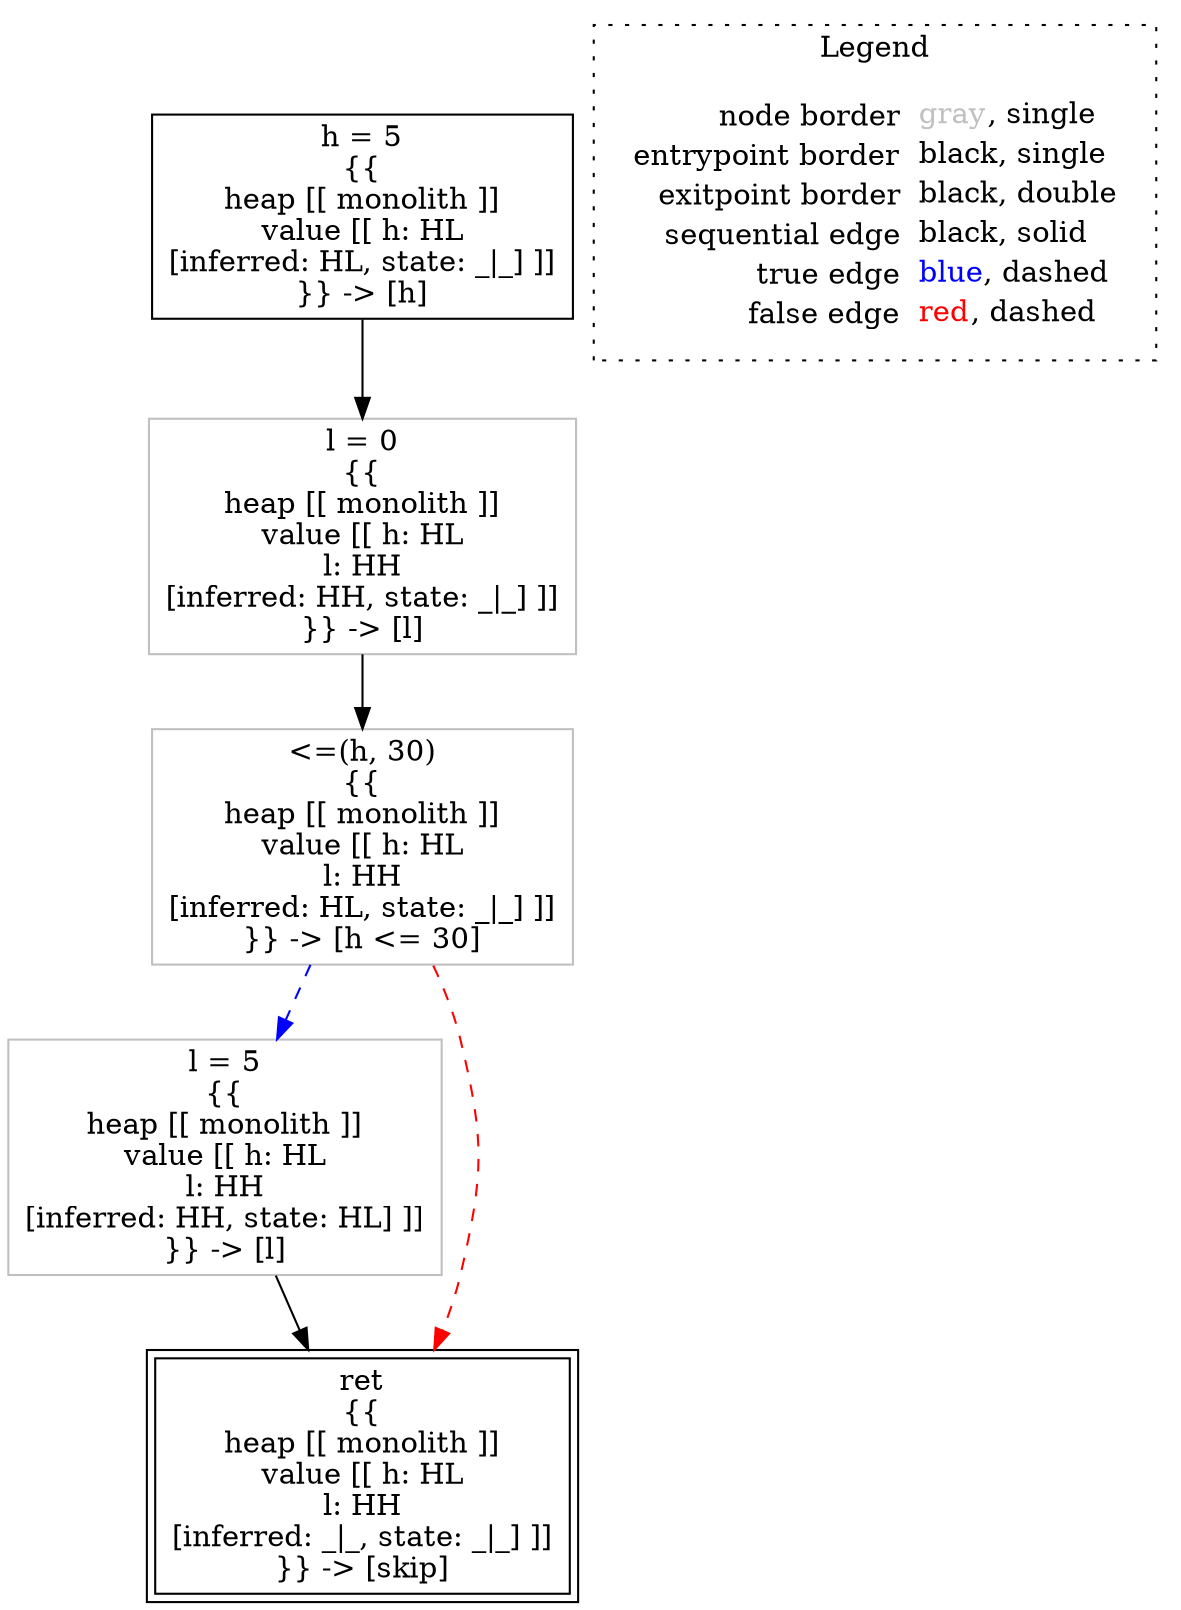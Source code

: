 digraph {
	"node0" [shape="rect",color="black",label=<h = 5<BR/>{{<BR/>heap [[ monolith ]]<BR/>value [[ h: HL<BR/>[inferred: HL, state: _|_] ]]<BR/>}} -&gt; [h]>];
	"node1" [shape="rect",color="gray",label=<l = 5<BR/>{{<BR/>heap [[ monolith ]]<BR/>value [[ h: HL<BR/>l: HH<BR/>[inferred: HH, state: HL] ]]<BR/>}} -&gt; [l]>];
	"node2" [shape="rect",color="black",peripheries="2",label=<ret<BR/>{{<BR/>heap [[ monolith ]]<BR/>value [[ h: HL<BR/>l: HH<BR/>[inferred: _|_, state: _|_] ]]<BR/>}} -&gt; [skip]>];
	"node3" [shape="rect",color="gray",label=<l = 0<BR/>{{<BR/>heap [[ monolith ]]<BR/>value [[ h: HL<BR/>l: HH<BR/>[inferred: HH, state: _|_] ]]<BR/>}} -&gt; [l]>];
	"node4" [shape="rect",color="gray",label=<&lt;=(h, 30)<BR/>{{<BR/>heap [[ monolith ]]<BR/>value [[ h: HL<BR/>l: HH<BR/>[inferred: HL, state: _|_] ]]<BR/>}} -&gt; [h &lt;= 30]>];
	"node1" -> "node2" [color="black"];
	"node0" -> "node3" [color="black"];
	"node3" -> "node4" [color="black"];
	"node4" -> "node1" [color="blue",style="dashed"];
	"node4" -> "node2" [color="red",style="dashed"];
subgraph cluster_legend {
	label="Legend";
	style=dotted;
	node [shape=plaintext];
	"legend" [label=<<table border="0" cellpadding="2" cellspacing="0" cellborder="0"><tr><td align="right">node border&nbsp;</td><td align="left"><font color="gray">gray</font>, single</td></tr><tr><td align="right">entrypoint border&nbsp;</td><td align="left"><font color="black">black</font>, single</td></tr><tr><td align="right">exitpoint border&nbsp;</td><td align="left"><font color="black">black</font>, double</td></tr><tr><td align="right">sequential edge&nbsp;</td><td align="left"><font color="black">black</font>, solid</td></tr><tr><td align="right">true edge&nbsp;</td><td align="left"><font color="blue">blue</font>, dashed</td></tr><tr><td align="right">false edge&nbsp;</td><td align="left"><font color="red">red</font>, dashed</td></tr></table>>];
}

}
